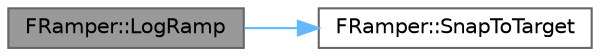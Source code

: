digraph "FRamper::LogRamp"
{
 // INTERACTIVE_SVG=YES
 // LATEX_PDF_SIZE
  bgcolor="transparent";
  edge [fontname=Helvetica,fontsize=10,labelfontname=Helvetica,labelfontsize=10];
  node [fontname=Helvetica,fontsize=10,shape=box,height=0.2,width=0.4];
  rankdir="LR";
  Node1 [id="Node000001",label="FRamper::LogRamp",height=0.2,width=0.4,color="gray40", fillcolor="grey60", style="filled", fontcolor="black",tooltip=" "];
  Node1 -> Node2 [id="edge1_Node000001_Node000002",color="steelblue1",style="solid",tooltip=" "];
  Node2 [id="Node000002",label="FRamper::SnapToTarget",height=0.2,width=0.4,color="grey40", fillcolor="white", style="filled",URL="$d2/db5/classFRamper.html#a4bb76a39228922f4d225428a356fe2fe",tooltip=" "];
}
